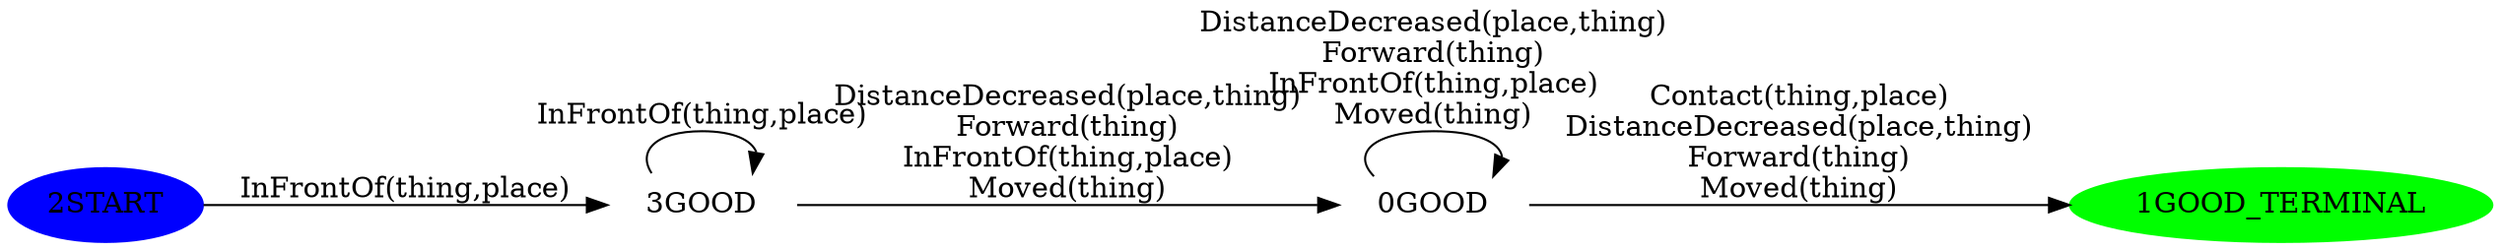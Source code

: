 digraph G { 
	graph [ rankdir=LR ]; 
	"3" [label="3GOOD",style="filled",color="white",fontcolor="black"];
	"3" -> "3" [label="InFrontOf(thing,place)"] ;
	"3" -> "0" [label="DistanceDecreased(place,thing)\nForward(thing)\nInFrontOf(thing,place)\nMoved(thing)"] ;
	"1" [label="1GOOD_TERMINAL",style="filled",color="green",fontcolor="black"];
	"2" [label="2START",style="filled",color="blue",fontcolor="black"];
	"2" -> "3" [label="InFrontOf(thing,place)"] ;
	"0" [label="0GOOD",style="filled",color="white",fontcolor="black"];
	"0" -> "1" [label="Contact(thing,place)\nDistanceDecreased(place,thing)\nForward(thing)\nMoved(thing)"] ;
	"0" -> "0" [label="DistanceDecreased(place,thing)\nForward(thing)\nInFrontOf(thing,place)\nMoved(thing)"] ;
}

